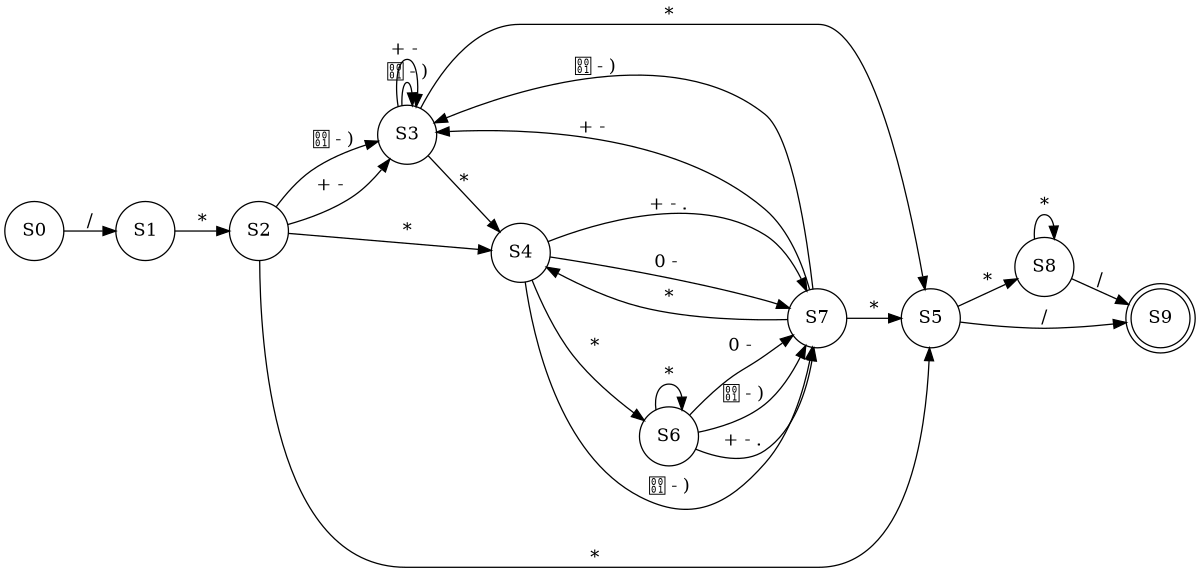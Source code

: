 digraph hierarchy {
rankdir = LR;
size = "8,5"
node[shape = circle];
S0 [label="S0"]
S1 [label="S1"]
S2 [label="S2"]
S3 [label="S3"]
S4 [label="S4"]
S5 [label="S5"]
S6 [label="S6"]
S7 [label="S7"]
S8 [label="S8"]
S9 [shape=doublecircle, label="S9"]
S0->S1 [label="/" ]
S1->S2 [label="*" ]
S2->S3 [label=" - )" ]
S2->S3 [label="+ - " ]
S2->S4 [label="*" ]
S2->S5 [label="*" ]
S3->S3 [label=" - )" ]
S3->S3 [label="+ - " ]
S3->S4 [label="*" ]
S3->S5 [label="*" ]
S4->S6 [label="*" ]
S4->S7 [label=" - )" ]
S4->S7 [label="+ - ." ]
S4->S7 [label="0 - " ]
S5->S8 [label="*" ]
S5->S9 [label="/" ]
S6->S6 [label="*" ]
S6->S7 [label=" - )" ]
S6->S7 [label="+ - ." ]
S6->S7 [label="0 - " ]
S7->S3 [label=" - )" ]
S7->S3 [label="+ - " ]
S7->S4 [label="*" ]
S7->S5 [label="*" ]
S8->S8 [label="*" ]
S8->S9 [label="/" ]
}